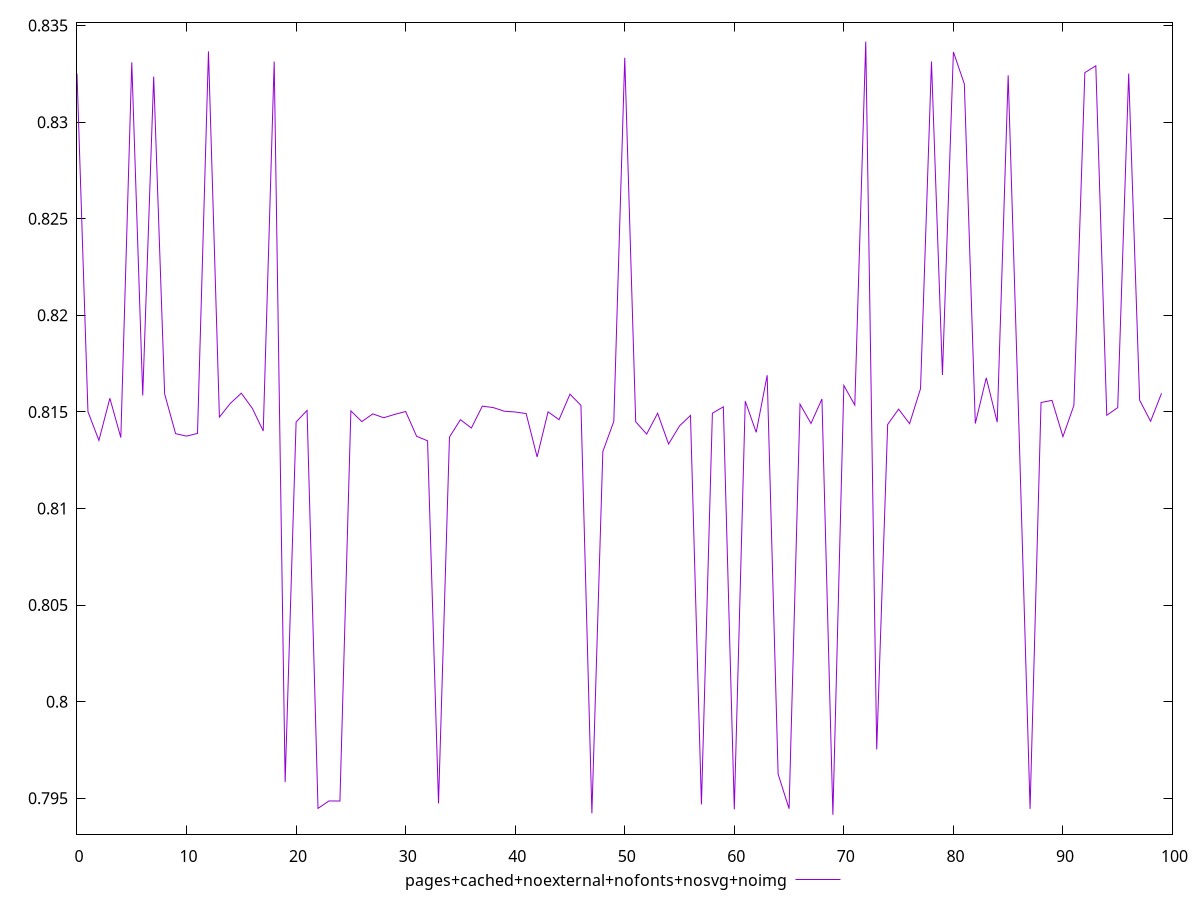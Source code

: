 $_pagesCachedNoexternalNofontsNosvgNoimg <<EOF
0.8325170412837167
0.8150090015817366
0.8135248959679496
0.8157065296521524
0.8136731986076671
0.8330936214012857
0.8158499919577582
0.8323554287929031
0.8159284068284072
0.8138754879445962
0.8137470106896182
0.8138877879347199
0.8336609123546883
0.814731001671564
0.8154428444910458
0.8159689026855015
0.8151868036893111
0.8140164070175163
0.8331326926747207
0.7958392308704418
0.814478495950021
0.8150755172841849
0.7944757725592253
0.7948625677047677
0.7948577850218967
0.8150520109333805
0.8144981954709308
0.8148977390899127
0.8146983861657061
0.8148721257743954
0.8150203135361306
0.813738191815791
0.8135037136097683
0.7947363711943869
0.813698999202112
0.8145969092734795
0.8141652504773677
0.8152992781385505
0.8152238852648315
0.8150366301089517
0.8149952878662894
0.8149133643436104
0.8126710910034702
0.8150040975494058
0.8145979844812473
0.8159189699384579
0.8153380060705759
0.7942258208841674
0.8129499238121536
0.8145087724184742
0.83333280260157
0.8144913380496075
0.8138523312362909
0.8149295326846974
0.8133381162191157
0.814276041234743
0.8148164572101207
0.7946836179336952
0.8149326929722724
0.8152625305787542
0.7944277832890531
0.8155562084975613
0.8139422286108458
0.8168983658885559
0.7962517158164986
0.7944587931702977
0.815399148690773
0.8144028664625488
0.8156697235734572
0.7941437714502708
0.8163681467927737
0.8153521019932716
0.8341683683791558
0.7975260574205522
0.8143487914852103
0.815143982754812
0.8143904397254909
0.8162041172950424
0.833135729778284
0.8169127702654613
0.8336335636019627
0.8319754721672108
0.8143984500705146
0.8167645135393234
0.8144644135493938
0.8324232646954486
0.8138806055872472
0.7944539418316003
0.8154861197874097
0.815598640798849
0.8137203128555924
0.8153375134639709
0.832563197901909
0.8329161023308655
0.8148274573904577
0.8152210173836549
0.8325152284926367
0.81560569777133
0.8145157181645932
0.8159636043490415
EOF
set key outside below
set terminal pngcairo
set output "report_00006_2020-11-02T20-21-41.718Z/largest-contentful-paint/pages+cached+noexternal+nofonts+nosvg+noimg//score.png"
set yrange [0.7931437714502708:0.8351683683791558]
plot $_pagesCachedNoexternalNofontsNosvgNoimg title "pages+cached+noexternal+nofonts+nosvg+noimg" with line ,